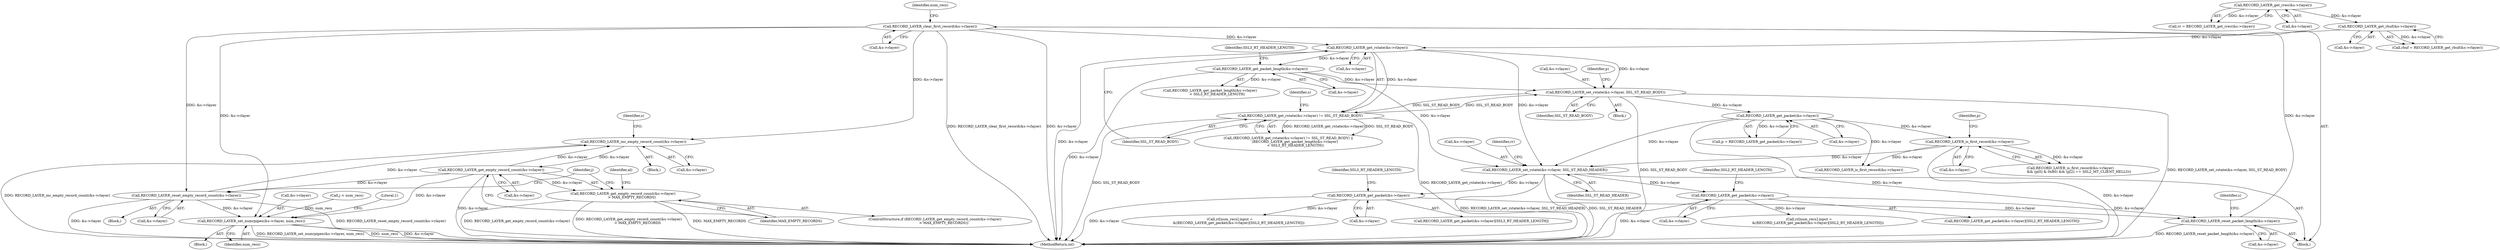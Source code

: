 digraph "0_openssl_4ad93618d26a3ea23d36ad5498ff4f59eff3a4d2_1@pointer" {
"1001153" [label="(Call,RECORD_LAYER_inc_empty_record_count(&s->rlayer))"];
"1001176" [label="(Call,RECORD_LAYER_reset_empty_record_count(&s->rlayer))"];
"1000701" [label="(Call,RECORD_LAYER_clear_first_record(&s->rlayer))"];
"1000696" [label="(Call,RECORD_LAYER_reset_packet_length(&s->rlayer))"];
"1000643" [label="(Call,RECORD_LAYER_get_packet(&s->rlayer))"];
"1000604" [label="(Call,RECORD_LAYER_set_rstate(&s->rlayer, SSL_ST_READ_HEADER))"];
"1000200" [label="(Call,RECORD_LAYER_get_rstate(&s->rlayer))"];
"1000173" [label="(Call,RECORD_LAYER_get_rbuf(&s->rlayer))"];
"1000166" [label="(Call,RECORD_LAYER_get_rrec(&s->rlayer))"];
"1000253" [label="(Call,RECORD_LAYER_is_first_record(&s->rlayer))"];
"1000242" [label="(Call,RECORD_LAYER_get_packet(&s->rlayer))"];
"1000234" [label="(Call,RECORD_LAYER_set_rstate(&s->rlayer, SSL_ST_READ_BODY))"];
"1000207" [label="(Call,RECORD_LAYER_get_packet_length(&s->rlayer))"];
"1000199" [label="(Call,RECORD_LAYER_get_rstate(&s->rlayer) != SSL_ST_READ_BODY)"];
"1000627" [label="(Call,RECORD_LAYER_get_packet(&s->rlayer))"];
"1001160" [label="(Call,RECORD_LAYER_get_empty_record_count(&s->rlayer))"];
"1001153" [label="(Call,RECORD_LAYER_inc_empty_record_count(&s->rlayer))"];
"1001159" [label="(Call,RECORD_LAYER_get_empty_record_count(&s->rlayer)\n                > MAX_EMPTY_RECORDS)"];
"1001181" [label="(Call,RECORD_LAYER_set_numrpipes(&s->rlayer, num_recs))"];
"1000205" [label="(Identifier,SSL_ST_READ_BODY)"];
"1000201" [label="(Call,&s->rlayer)"];
"1001080" [label="(Identifier,j)"];
"1000254" [label="(Call,&s->rlayer)"];
"1000609" [label="(Identifier,SSL_ST_READ_HEADER)"];
"1000702" [label="(Call,&s->rlayer)"];
"1000234" [label="(Call,RECORD_LAYER_set_rstate(&s->rlayer, SSL_ST_READ_BODY))"];
"1000261" [label="(Identifier,p)"];
"1000701" [label="(Call,RECORD_LAYER_clear_first_record(&s->rlayer))"];
"1000208" [label="(Call,&s->rlayer)"];
"1001159" [label="(Call,RECORD_LAYER_get_empty_record_count(&s->rlayer)\n                > MAX_EMPTY_RECORDS)"];
"1000253" [label="(Call,RECORD_LAYER_is_first_record(&s->rlayer))"];
"1000196" [label="(Block,)"];
"1000605" [label="(Call,&s->rlayer)"];
"1000604" [label="(Call,RECORD_LAYER_set_rstate(&s->rlayer, SSL_ST_READ_HEADER))"];
"1000139" [label="(Block,)"];
"1000174" [label="(Call,&s->rlayer)"];
"1000171" [label="(Call,rbuf = RECORD_LAYER_get_rbuf(&s->rlayer))"];
"1000166" [label="(Call,RECORD_LAYER_get_rrec(&s->rlayer))"];
"1001197" [label="(MethodReturn,int)"];
"1000206" [label="(Call,RECORD_LAYER_get_packet_length(&s->rlayer)\n             < SSL3_RT_HEADER_LENGTH)"];
"1001168" [label="(Identifier,al)"];
"1000241" [label="(Identifier,p)"];
"1000627" [label="(Call,RECORD_LAYER_get_packet(&s->rlayer))"];
"1000239" [label="(Identifier,SSL_ST_READ_BODY)"];
"1000704" [label="(Identifier,s)"];
"1001175" [label="(Block,)"];
"1000200" [label="(Call,RECORD_LAYER_get_rstate(&s->rlayer))"];
"1001181" [label="(Call,RECORD_LAYER_set_numrpipes(&s->rlayer, num_recs))"];
"1001177" [label="(Call,&s->rlayer)"];
"1001163" [label="(Identifier,s)"];
"1000252" [label="(Call,RECORD_LAYER_is_first_record(&s->rlayer)\n                && (p[0] & 0x80) && (p[2] == SSL2_MT_CLIENT_HELLO))"];
"1000642" [label="(Call,RECORD_LAYER_get_packet(&s->rlayer)[SSL3_RT_HEADER_LENGTH])"];
"1000240" [label="(Call,p = RECORD_LAYER_get_packet(&s->rlayer))"];
"1000697" [label="(Call,&s->rlayer)"];
"1000213" [label="(Block,)"];
"1000235" [label="(Call,&s->rlayer)"];
"1000628" [label="(Call,&s->rlayer)"];
"1001153" [label="(Call,RECORD_LAYER_inc_empty_record_count(&s->rlayer))"];
"1000635" [label="(Call,rr[num_recs].input =\n                &(RECORD_LAYER_get_packet(&s->rlayer)[SSL3_RT_HEADER_LENGTH]))"];
"1000243" [label="(Call,&s->rlayer)"];
"1000708" [label="(Identifier,num_recs)"];
"1000242" [label="(Call,RECORD_LAYER_get_packet(&s->rlayer))"];
"1000614" [label="(Identifier,rr)"];
"1000164" [label="(Call,rr = RECORD_LAYER_get_rrec(&s->rlayer))"];
"1000173" [label="(Call,RECORD_LAYER_get_rbuf(&s->rlayer))"];
"1001161" [label="(Call,&s->rlayer)"];
"1000619" [label="(Call,rr[num_recs].input =\n                &(RECORD_LAYER_get_packet(&s->rlayer)[SSL2_RT_HEADER_LENGTH]))"];
"1001188" [label="(Literal,1)"];
"1000212" [label="(Identifier,SSL3_RT_HEADER_LENGTH)"];
"1000207" [label="(Call,RECORD_LAYER_get_packet_length(&s->rlayer))"];
"1000696" [label="(Call,RECORD_LAYER_reset_packet_length(&s->rlayer))"];
"1000455" [label="(Call,RECORD_LAYER_is_first_record(&s->rlayer))"];
"1000643" [label="(Call,RECORD_LAYER_get_packet(&s->rlayer))"];
"1000648" [label="(Identifier,SSL3_RT_HEADER_LENGTH)"];
"1000199" [label="(Call,RECORD_LAYER_get_rstate(&s->rlayer) != SSL_ST_READ_BODY)"];
"1000644" [label="(Call,&s->rlayer)"];
"1000198" [label="(Call,(RECORD_LAYER_get_rstate(&s->rlayer) != SSL_ST_READ_BODY) ||\n            (RECORD_LAYER_get_packet_length(&s->rlayer)\n             < SSL3_RT_HEADER_LENGTH))"];
"1001165" [label="(Identifier,MAX_EMPTY_RECORDS)"];
"1001158" [label="(ControlStructure,if (RECORD_LAYER_get_empty_record_count(&s->rlayer)\n                > MAX_EMPTY_RECORDS))"];
"1001182" [label="(Call,&s->rlayer)"];
"1001076" [label="(Call,j < num_recs)"];
"1001160" [label="(Call,RECORD_LAYER_get_empty_record_count(&s->rlayer))"];
"1000632" [label="(Identifier,SSL2_RT_HEADER_LENGTH)"];
"1001152" [label="(Block,)"];
"1001186" [label="(Identifier,num_recs)"];
"1001154" [label="(Call,&s->rlayer)"];
"1001176" [label="(Call,RECORD_LAYER_reset_empty_record_count(&s->rlayer))"];
"1000210" [label="(Identifier,s)"];
"1000626" [label="(Call,RECORD_LAYER_get_packet(&s->rlayer)[SSL2_RT_HEADER_LENGTH])"];
"1000167" [label="(Call,&s->rlayer)"];
"1001153" -> "1001152"  [label="AST: "];
"1001153" -> "1001154"  [label="CFG: "];
"1001154" -> "1001153"  [label="AST: "];
"1001163" -> "1001153"  [label="CFG: "];
"1001153" -> "1001197"  [label="DDG: RECORD_LAYER_inc_empty_record_count(&s->rlayer)"];
"1001176" -> "1001153"  [label="DDG: &s->rlayer"];
"1000701" -> "1001153"  [label="DDG: &s->rlayer"];
"1001160" -> "1001153"  [label="DDG: &s->rlayer"];
"1001153" -> "1001160"  [label="DDG: &s->rlayer"];
"1001176" -> "1001175"  [label="AST: "];
"1001176" -> "1001177"  [label="CFG: "];
"1001177" -> "1001176"  [label="AST: "];
"1001080" -> "1001176"  [label="CFG: "];
"1001176" -> "1001197"  [label="DDG: RECORD_LAYER_reset_empty_record_count(&s->rlayer)"];
"1001176" -> "1001197"  [label="DDG: &s->rlayer"];
"1000701" -> "1001176"  [label="DDG: &s->rlayer"];
"1001160" -> "1001176"  [label="DDG: &s->rlayer"];
"1001176" -> "1001181"  [label="DDG: &s->rlayer"];
"1000701" -> "1000196"  [label="AST: "];
"1000701" -> "1000702"  [label="CFG: "];
"1000702" -> "1000701"  [label="AST: "];
"1000708" -> "1000701"  [label="CFG: "];
"1000701" -> "1001197"  [label="DDG: RECORD_LAYER_clear_first_record(&s->rlayer)"];
"1000701" -> "1001197"  [label="DDG: &s->rlayer"];
"1000701" -> "1000200"  [label="DDG: &s->rlayer"];
"1000696" -> "1000701"  [label="DDG: &s->rlayer"];
"1000701" -> "1001181"  [label="DDG: &s->rlayer"];
"1000696" -> "1000196"  [label="AST: "];
"1000696" -> "1000697"  [label="CFG: "];
"1000697" -> "1000696"  [label="AST: "];
"1000704" -> "1000696"  [label="CFG: "];
"1000696" -> "1001197"  [label="DDG: RECORD_LAYER_reset_packet_length(&s->rlayer)"];
"1000643" -> "1000696"  [label="DDG: &s->rlayer"];
"1000627" -> "1000696"  [label="DDG: &s->rlayer"];
"1000643" -> "1000642"  [label="AST: "];
"1000643" -> "1000644"  [label="CFG: "];
"1000644" -> "1000643"  [label="AST: "];
"1000648" -> "1000643"  [label="CFG: "];
"1000643" -> "1001197"  [label="DDG: &s->rlayer"];
"1000643" -> "1000635"  [label="DDG: &s->rlayer"];
"1000604" -> "1000643"  [label="DDG: &s->rlayer"];
"1000604" -> "1000196"  [label="AST: "];
"1000604" -> "1000609"  [label="CFG: "];
"1000605" -> "1000604"  [label="AST: "];
"1000609" -> "1000604"  [label="AST: "];
"1000614" -> "1000604"  [label="CFG: "];
"1000604" -> "1001197"  [label="DDG: RECORD_LAYER_set_rstate(&s->rlayer, SSL_ST_READ_HEADER)"];
"1000604" -> "1001197"  [label="DDG: SSL_ST_READ_HEADER"];
"1000200" -> "1000604"  [label="DDG: &s->rlayer"];
"1000253" -> "1000604"  [label="DDG: &s->rlayer"];
"1000207" -> "1000604"  [label="DDG: &s->rlayer"];
"1000242" -> "1000604"  [label="DDG: &s->rlayer"];
"1000604" -> "1000627"  [label="DDG: &s->rlayer"];
"1000200" -> "1000199"  [label="AST: "];
"1000200" -> "1000201"  [label="CFG: "];
"1000201" -> "1000200"  [label="AST: "];
"1000205" -> "1000200"  [label="CFG: "];
"1000200" -> "1001197"  [label="DDG: &s->rlayer"];
"1000200" -> "1000199"  [label="DDG: &s->rlayer"];
"1000173" -> "1000200"  [label="DDG: &s->rlayer"];
"1000200" -> "1000207"  [label="DDG: &s->rlayer"];
"1000200" -> "1000234"  [label="DDG: &s->rlayer"];
"1000173" -> "1000171"  [label="AST: "];
"1000173" -> "1000174"  [label="CFG: "];
"1000174" -> "1000173"  [label="AST: "];
"1000171" -> "1000173"  [label="CFG: "];
"1000173" -> "1000171"  [label="DDG: &s->rlayer"];
"1000166" -> "1000173"  [label="DDG: &s->rlayer"];
"1000166" -> "1000164"  [label="AST: "];
"1000166" -> "1000167"  [label="CFG: "];
"1000167" -> "1000166"  [label="AST: "];
"1000164" -> "1000166"  [label="CFG: "];
"1000166" -> "1000164"  [label="DDG: &s->rlayer"];
"1000253" -> "1000252"  [label="AST: "];
"1000253" -> "1000254"  [label="CFG: "];
"1000254" -> "1000253"  [label="AST: "];
"1000261" -> "1000253"  [label="CFG: "];
"1000252" -> "1000253"  [label="CFG: "];
"1000253" -> "1001197"  [label="DDG: &s->rlayer"];
"1000253" -> "1000252"  [label="DDG: &s->rlayer"];
"1000242" -> "1000253"  [label="DDG: &s->rlayer"];
"1000253" -> "1000455"  [label="DDG: &s->rlayer"];
"1000242" -> "1000240"  [label="AST: "];
"1000242" -> "1000243"  [label="CFG: "];
"1000243" -> "1000242"  [label="AST: "];
"1000240" -> "1000242"  [label="CFG: "];
"1000242" -> "1001197"  [label="DDG: &s->rlayer"];
"1000242" -> "1000240"  [label="DDG: &s->rlayer"];
"1000234" -> "1000242"  [label="DDG: &s->rlayer"];
"1000242" -> "1000455"  [label="DDG: &s->rlayer"];
"1000234" -> "1000213"  [label="AST: "];
"1000234" -> "1000239"  [label="CFG: "];
"1000235" -> "1000234"  [label="AST: "];
"1000239" -> "1000234"  [label="AST: "];
"1000241" -> "1000234"  [label="CFG: "];
"1000234" -> "1001197"  [label="DDG: SSL_ST_READ_BODY"];
"1000234" -> "1001197"  [label="DDG: RECORD_LAYER_set_rstate(&s->rlayer, SSL_ST_READ_BODY)"];
"1000234" -> "1000199"  [label="DDG: SSL_ST_READ_BODY"];
"1000207" -> "1000234"  [label="DDG: &s->rlayer"];
"1000199" -> "1000234"  [label="DDG: SSL_ST_READ_BODY"];
"1000207" -> "1000206"  [label="AST: "];
"1000207" -> "1000208"  [label="CFG: "];
"1000208" -> "1000207"  [label="AST: "];
"1000212" -> "1000207"  [label="CFG: "];
"1000207" -> "1001197"  [label="DDG: &s->rlayer"];
"1000207" -> "1000206"  [label="DDG: &s->rlayer"];
"1000199" -> "1000198"  [label="AST: "];
"1000199" -> "1000205"  [label="CFG: "];
"1000205" -> "1000199"  [label="AST: "];
"1000210" -> "1000199"  [label="CFG: "];
"1000198" -> "1000199"  [label="CFG: "];
"1000199" -> "1001197"  [label="DDG: RECORD_LAYER_get_rstate(&s->rlayer)"];
"1000199" -> "1001197"  [label="DDG: SSL_ST_READ_BODY"];
"1000199" -> "1000198"  [label="DDG: RECORD_LAYER_get_rstate(&s->rlayer)"];
"1000199" -> "1000198"  [label="DDG: SSL_ST_READ_BODY"];
"1000627" -> "1000626"  [label="AST: "];
"1000627" -> "1000628"  [label="CFG: "];
"1000628" -> "1000627"  [label="AST: "];
"1000632" -> "1000627"  [label="CFG: "];
"1000627" -> "1001197"  [label="DDG: &s->rlayer"];
"1000627" -> "1000619"  [label="DDG: &s->rlayer"];
"1001160" -> "1001159"  [label="AST: "];
"1001160" -> "1001161"  [label="CFG: "];
"1001161" -> "1001160"  [label="AST: "];
"1001165" -> "1001160"  [label="CFG: "];
"1001160" -> "1001197"  [label="DDG: &s->rlayer"];
"1001160" -> "1001159"  [label="DDG: &s->rlayer"];
"1001160" -> "1001181"  [label="DDG: &s->rlayer"];
"1001159" -> "1001158"  [label="AST: "];
"1001159" -> "1001165"  [label="CFG: "];
"1001165" -> "1001159"  [label="AST: "];
"1001168" -> "1001159"  [label="CFG: "];
"1001080" -> "1001159"  [label="CFG: "];
"1001159" -> "1001197"  [label="DDG: MAX_EMPTY_RECORDS"];
"1001159" -> "1001197"  [label="DDG: RECORD_LAYER_get_empty_record_count(&s->rlayer)"];
"1001159" -> "1001197"  [label="DDG: RECORD_LAYER_get_empty_record_count(&s->rlayer)\n                > MAX_EMPTY_RECORDS"];
"1001181" -> "1000139"  [label="AST: "];
"1001181" -> "1001186"  [label="CFG: "];
"1001182" -> "1001181"  [label="AST: "];
"1001186" -> "1001181"  [label="AST: "];
"1001188" -> "1001181"  [label="CFG: "];
"1001181" -> "1001197"  [label="DDG: num_recs"];
"1001181" -> "1001197"  [label="DDG: &s->rlayer"];
"1001181" -> "1001197"  [label="DDG: RECORD_LAYER_set_numrpipes(&s->rlayer, num_recs)"];
"1001076" -> "1001181"  [label="DDG: num_recs"];
}
